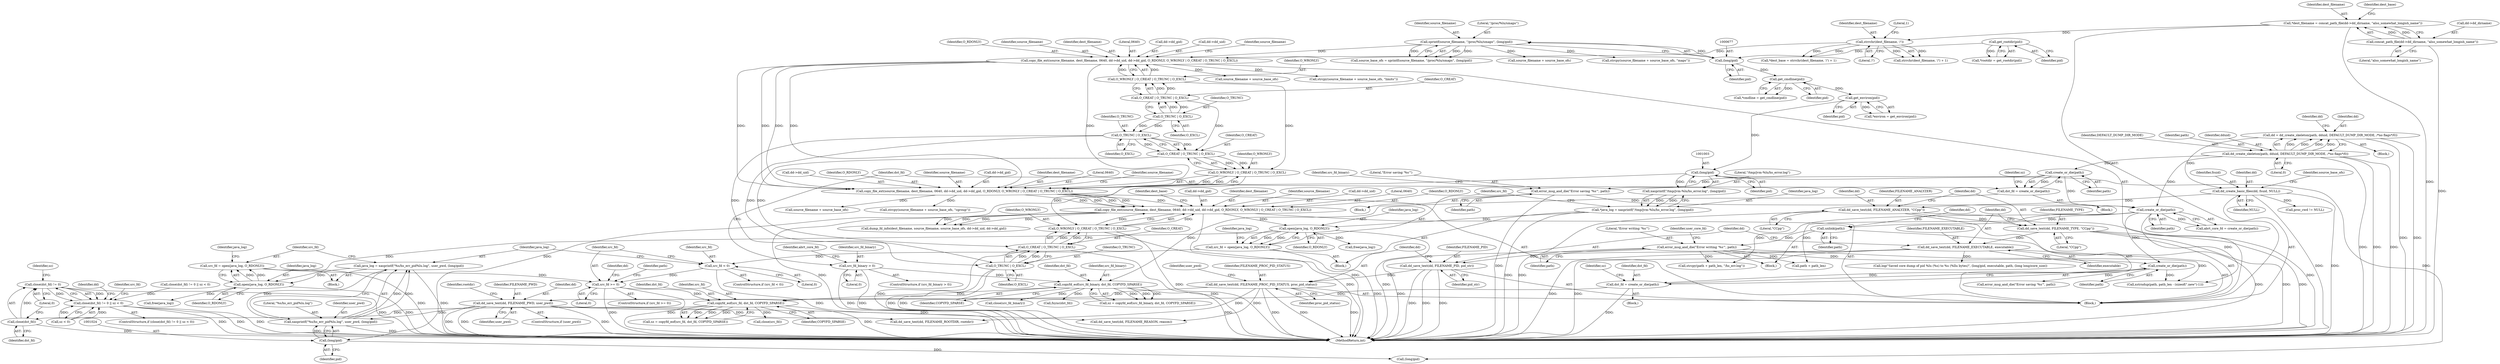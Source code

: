 digraph "0_abrt_8939398b82006ba1fec4ed491339fc075f43fc7c_1@API" {
"1001057" [label="(Call,close(dst_fd) != 0)"];
"1001058" [label="(Call,close(dst_fd))"];
"1001051" [label="(Call,copyfd_eof(src_fd, dst_fd, COPYFD_SPARSE))"];
"1001034" [label="(Call,src_fd >= 0)"];
"1001026" [label="(Call,src_fd = open(java_log, O_RDONLY))"];
"1001028" [label="(Call,open(java_log, O_RDONLY))"];
"1001018" [label="(Call,java_log = xasprintf(\"%s/hs_err_pid%lu.log\", user_pwd, (long)pid))"];
"1001020" [label="(Call,xasprintf(\"%s/hs_err_pid%lu.log\", user_pwd, (long)pid))"];
"1000814" [label="(Call,dd_save_text(dd, FILENAME_PWD, user_pwd))"];
"1000808" [label="(Call,dd_save_text(dd, FILENAME_PROC_PID_STATUS, proc_pid_status))"];
"1000804" [label="(Call,dd_save_text(dd, FILENAME_PID, pid_str))"];
"1000800" [label="(Call,dd_save_text(dd, FILENAME_EXECUTABLE, executable))"];
"1000796" [label="(Call,dd_save_text(dd, FILENAME_TYPE, \"CCpp\"))"];
"1000792" [label="(Call,dd_save_text(dd, FILENAME_ANALYZER, \"CCpp\"))"];
"1000665" [label="(Call,dd_create_basic_files(dd, fsuid, NULL))"];
"1000650" [label="(Call,dd = dd_create_skeleton(path, dduid, DEFAULT_DUMP_DIR_MODE, /*no flags*/0))"];
"1000652" [label="(Call,dd_create_skeleton(path, dduid, DEFAULT_DUMP_DIR_MODE, /*no flags*/0))"];
"1001023" [label="(Call,(long)pid)"];
"1001002" [label="(Call,(long)pid)"];
"1000857" [label="(Call,get_environ(pid))"];
"1000850" [label="(Call,get_cmdline(pid))"];
"1000676" [label="(Call,(long)pid)"];
"1000663" [label="(Call,get_rootdir(pid))"];
"1001008" [label="(Call,open(java_log, O_RDONLY))"];
"1000998" [label="(Call,*java_log = xasprintf(\"/tmp/jvm-%lu/hs_error.log\", (long)pid))"];
"1001000" [label="(Call,xasprintf(\"/tmp/jvm-%lu/hs_error.log\", (long)pid))"];
"1000759" [label="(Call,copy_file_ext(source_filename, dest_filename, 0640, dd->dd_uid, dd->dd_gid, O_RDONLY, O_WRONLY | O_CREAT | O_TRUNC | O_EXCL))"];
"1000733" [label="(Call,copy_file_ext(source_filename, dest_filename, 0640, dd->dd_uid, dd->dd_gid, O_RDONLY, O_WRONLY | O_CREAT | O_TRUNC | O_EXCL))"];
"1000707" [label="(Call,copy_file_ext(source_filename, dest_filename, 0640, dd->dd_uid, dd->dd_gid, O_RDONLY, O_WRONLY | O_CREAT | O_TRUNC | O_EXCL))"];
"1000673" [label="(Call,sprintf(source_filename, \"/proc/%lu/smaps\", (long)pid))"];
"1000695" [label="(Call,strrchr(dest_filename, '/'))"];
"1000684" [label="(Call,*dest_filename = concat_path_file(dd->dd_dirname, \"also_somewhat_longish_name\"))"];
"1000686" [label="(Call,concat_path_file(dd->dd_dirname, \"also_somewhat_longish_name\"))"];
"1000718" [label="(Call,O_WRONLY | O_CREAT | O_TRUNC | O_EXCL)"];
"1000720" [label="(Call,O_CREAT | O_TRUNC | O_EXCL)"];
"1000722" [label="(Call,O_TRUNC | O_EXCL)"];
"1000744" [label="(Call,O_WRONLY | O_CREAT | O_TRUNC | O_EXCL)"];
"1000746" [label="(Call,O_CREAT | O_TRUNC | O_EXCL)"];
"1000748" [label="(Call,O_TRUNC | O_EXCL)"];
"1000770" [label="(Call,O_WRONLY | O_CREAT | O_TRUNC | O_EXCL)"];
"1000772" [label="(Call,O_CREAT | O_TRUNC | O_EXCL)"];
"1000774" [label="(Call,O_TRUNC | O_EXCL)"];
"1001014" [label="(Call,src_fd < 0)"];
"1001006" [label="(Call,src_fd = open(java_log, O_RDONLY))"];
"1001044" [label="(Call,dst_fd = create_or_die(path))"];
"1001046" [label="(Call,create_or_die(path))"];
"1000965" [label="(Call,error_msg_and_die(\"Error writing '%s'\", path))"];
"1000952" [label="(Call,unlink(path))"];
"1000927" [label="(Call,create_or_die(path))"];
"1000919" [label="(Call,error_msg_and_die(\"Error saving '%s'\", path))"];
"1000893" [label="(Call,create_or_die(path))"];
"1000898" [label="(Call,copyfd_eof(src_fd_binary, dst_fd, COPYFD_SPARSE))"];
"1000886" [label="(Call,src_fd_binary > 0)"];
"1000891" [label="(Call,dst_fd = create_or_die(path))"];
"1001056" [label="(Call,close(dst_fd) != 0 || sz < 0)"];
"1000814" [label="(Call,dd_save_text(dd, FILENAME_PWD, user_pwd))"];
"1000714" [label="(Call,dd->dd_gid)"];
"1001060" [label="(Literal,0)"];
"1001059" [label="(Identifier,dst_fd)"];
"1001051" [label="(Call,copyfd_eof(src_fd, dst_fd, COPYFD_SPARSE))"];
"1000920" [label="(Literal,\"Error saving '%s'\")"];
"1001144" [label="(Call,proc_cwd != NULL)"];
"1001055" [label="(ControlStructure,if (close(dst_fd) != 0 || sz < 0))"];
"1000848" [label="(Call,*cmdline = get_cmdline(pid))"];
"1001045" [label="(Identifier,dst_fd)"];
"1000699" [label="(Call,strcpy(source_filename + source_base_ofs, \"maps\"))"];
"1001052" [label="(Identifier,src_fd)"];
"1000900" [label="(Identifier,dst_fd)"];
"1000926" [label="(Identifier,abrt_core_fd)"];
"1001009" [label="(Identifier,java_log)"];
"1001035" [label="(Identifier,src_fd)"];
"1001029" [label="(Identifier,java_log)"];
"1000663" [label="(Call,get_rootdir(pid))"];
"1000766" [label="(Call,dd->dd_gid)"];
"1000793" [label="(Identifier,dd)"];
"1000772" [label="(Call,O_CREAT | O_TRUNC | O_EXCL)"];
"1000800" [label="(Call,dd_save_text(dd, FILENAME_EXECUTABLE, executable))"];
"1000659" [label="(Block,)"];
"1001018" [label="(Call,java_log = xasprintf(\"%s/hs_err_pid%lu.log\", user_pwd, (long)pid))"];
"1000807" [label="(Identifier,pid_str)"];
"1000806" [label="(Identifier,FILENAME_PID)"];
"1000889" [label="(Block,)"];
"1001067" [label="(Call,error_msg_and_die(\"Error saving '%s'\", path))"];
"1000955" [label="(Identifier,dd)"];
"1000799" [label="(Literal,\"CCpp\")"];
"1001038" [label="(Call,strcpy(path + path_len, \"/hs_err.log\"))"];
"1000718" [label="(Call,O_WRONLY | O_CREAT | O_TRUNC | O_EXCL)"];
"1000674" [label="(Identifier,source_filename)"];
"1000666" [label="(Identifier,dd)"];
"1000695" [label="(Call,strrchr(dest_filename, '/'))"];
"1000761" [label="(Identifier,dest_filename)"];
"1000668" [label="(Identifier,NULL)"];
"1000796" [label="(Call,dd_save_text(dd, FILENAME_TYPE, \"CCpp\"))"];
"1000671" [label="(Call,source_base_ofs = sprintf(source_filename, \"/proc/%lu/smaps\", (long)pid))"];
"1000686" [label="(Call,concat_path_file(dd->dd_dirname, \"also_somewhat_longish_name\"))"];
"1000999" [label="(Identifier,java_log)"];
"1000651" [label="(Identifier,dd)"];
"1000711" [label="(Call,dd->dd_uid)"];
"1001006" [label="(Call,src_fd = open(java_log, O_RDONLY))"];
"1001025" [label="(Identifier,pid)"];
"1001002" [label="(Call,(long)pid)"];
"1000727" [label="(Identifier,source_filename)"];
"1000737" [label="(Call,dd->dd_uid)"];
"1000722" [label="(Call,O_TRUNC | O_EXCL)"];
"1000971" [label="(Identifier,user_core_fd)"];
"1000802" [label="(Identifier,FILENAME_EXECUTABLE)"];
"1001020" [label="(Call,xasprintf(\"%s/hs_err_pid%lu.log\", user_pwd, (long)pid))"];
"1001021" [label="(Literal,\"%s/hs_err_pid%lu.log\")"];
"1000675" [label="(Literal,\"/proc/%lu/smaps\")"];
"1000655" [label="(Identifier,DEFAULT_DUMP_DIR_MODE)"];
"1000901" [label="(Identifier,COPYFD_SPARSE)"];
"1000672" [label="(Identifier,source_base_ofs)"];
"1000951" [label="(Block,)"];
"1000813" [label="(Identifier,user_pwd)"];
"1000658" [label="(Identifier,dd)"];
"1000927" [label="(Call,create_or_die(path))"];
"1001046" [label="(Call,create_or_die(path))"];
"1000694" [label="(Call,strrchr(dest_filename, '/') + 1)"];
"1000801" [label="(Identifier,dd)"];
"1000687" [label="(Call,dd->dd_dirname)"];
"1000891" [label="(Call,dst_fd = create_or_die(path))"];
"1000760" [label="(Identifier,source_filename)"];
"1000858" [label="(Identifier,pid)"];
"1000719" [label="(Identifier,O_WRONLY)"];
"1000684" [label="(Call,*dest_filename = concat_path_file(dd->dd_dirname, \"also_somewhat_longish_name\"))"];
"1000899" [label="(Identifier,src_fd_binary)"];
"1000717" [label="(Identifier,O_RDONLY)"];
"1000696" [label="(Identifier,dest_filename)"];
"1001066" [label="(Identifier,dd)"];
"1001007" [label="(Identifier,src_fd)"];
"1001053" [label="(Identifier,dst_fd)"];
"1000656" [label="(Literal,0)"];
"1000773" [label="(Identifier,O_CREAT)"];
"1000743" [label="(Identifier,O_RDONLY)"];
"1000928" [label="(Identifier,path)"];
"1000665" [label="(Call,dd_create_basic_files(dd, fsuid, NULL))"];
"1000953" [label="(Identifier,path)"];
"1000650" [label="(Call,dd = dd_create_skeleton(path, dduid, DEFAULT_DUMP_DIR_MODE, /*no flags*/0))"];
"1000678" [label="(Identifier,pid)"];
"1000700" [label="(Call,source_filename + source_base_ofs)"];
"1000952" [label="(Call,unlink(path))"];
"1001031" [label="(Call,free(java_log))"];
"1001000" [label="(Call,xasprintf(\"/tmp/jvm-%lu/hs_error.log\", (long)pid))"];
"1001028" [label="(Call,open(java_log, O_RDONLY))"];
"1000673" [label="(Call,sprintf(source_filename, \"/proc/%lu/smaps\", (long)pid))"];
"1001037" [label="(Block,)"];
"1000652" [label="(Call,dd_create_skeleton(path, dduid, DEFAULT_DUMP_DIR_MODE, /*no flags*/0))"];
"1001058" [label="(Call,close(dst_fd))"];
"1001023" [label="(Call,(long)pid)"];
"1000810" [label="(Identifier,FILENAME_PROC_PID_STATUS)"];
"1001056" [label="(Call,close(dst_fd) != 0 || sz < 0)"];
"1000746" [label="(Call,O_CREAT | O_TRUNC | O_EXCL)"];
"1001049" [label="(Call,sz = copyfd_eof(src_fd, dst_fd, COPYFD_SPARSE))"];
"1000857" [label="(Call,get_environ(pid))"];
"1000724" [label="(Identifier,O_EXCL)"];
"1001034" [label="(Call,src_fd >= 0)"];
"1001016" [label="(Literal,0)"];
"1001061" [label="(Call,sz < 0)"];
"1001010" [label="(Identifier,O_RDONLY)"];
"1000152" [label="(Block,)"];
"1001011" [label="(Call,free(java_log))"];
"1000811" [label="(Identifier,proc_pid_status)"];
"1000749" [label="(Identifier,O_TRUNC)"];
"1000723" [label="(Identifier,O_TRUNC)"];
"1001013" [label="(ControlStructure,if (src_fd < 0))"];
"1000780" [label="(Call,dump_fd_info(dest_filename, source_filename, source_base_ofs, dd->dd_uid, dd->dd_gid))"];
"1000726" [label="(Call,source_filename + source_base_ofs)"];
"1000851" [label="(Identifier,pid)"];
"1000885" [label="(ControlStructure,if (src_fd_binary > 0))"];
"1000692" [label="(Call,*dest_base = strrchr(dest_filename, '/') + 1)"];
"1000763" [label="(Call,dd->dd_uid)"];
"1000747" [label="(Identifier,O_CREAT)"];
"1000893" [label="(Call,create_or_die(path))"];
"1000921" [label="(Identifier,path)"];
"1000690" [label="(Literal,\"also_somewhat_longish_name\")"];
"1000966" [label="(Literal,\"Error writing '%s'\")"];
"1001044" [label="(Call,dst_fd = create_or_die(path))"];
"1001019" [label="(Identifier,java_log)"];
"1000897" [label="(Identifier,sz)"];
"1000752" [label="(Call,source_filename + source_base_ofs)"];
"1000653" [label="(Identifier,path)"];
"1001070" [label="(Call,close(src_fd))"];
"1000827" [label="(Call,dd_save_text(dd, FILENAME_ROOTDIR, rootdir))"];
"1001036" [label="(Literal,0)"];
"1000841" [label="(Call,dd_save_text(dd, FILENAME_REASON, reason))"];
"1000816" [label="(Identifier,FILENAME_PWD)"];
"1000922" [label="(Call,close(src_fd_binary))"];
"1000721" [label="(Identifier,O_CREAT)"];
"1001073" [label="(Identifier,dd)"];
"1000996" [label="(Block,)"];
"1000919" [label="(Call,error_msg_and_die(\"Error saving '%s'\", path))"];
"1000794" [label="(Identifier,FILENAME_ANALYZER)"];
"1000664" [label="(Identifier,pid)"];
"1000855" [label="(Call,*environ = get_environ(pid))"];
"1000894" [label="(Identifier,path)"];
"1001057" [label="(Call,close(dst_fd) != 0)"];
"1000762" [label="(Literal,0640)"];
"1000744" [label="(Call,O_WRONLY | O_CREAT | O_TRUNC | O_EXCL)"];
"1000815" [label="(Identifier,dd)"];
"1000803" [label="(Identifier,executable)"];
"1000774" [label="(Call,O_TRUNC | O_EXCL)"];
"1000698" [label="(Literal,1)"];
"1000888" [label="(Literal,0)"];
"1001050" [label="(Identifier,sz)"];
"1001022" [label="(Identifier,user_pwd)"];
"1000750" [label="(Identifier,O_EXCL)"];
"1001062" [label="(Identifier,sz)"];
"1000886" [label="(Call,src_fd_binary > 0)"];
"1000998" [label="(Call,*java_log = xasprintf(\"/tmp/jvm-%lu/hs_error.log\", (long)pid))"];
"1001103" [label="(Call,log(\"Saved core dump of pid %lu (%s) to %s (%llu bytes)\", (long)pid, executable, path, (long long)core_size))"];
"1001047" [label="(Identifier,path)"];
"1000776" [label="(Identifier,O_EXCL)"];
"1000661" [label="(Call,*rootdir = get_rootdir(pid))"];
"1000771" [label="(Identifier,O_WRONLY)"];
"1000734" [label="(Identifier,source_filename)"];
"1001001" [label="(Literal,\"/tmp/jvm-%lu/hs_error.log\")"];
"1000751" [label="(Call,strcpy(source_filename + source_base_ofs, \"cgroup\"))"];
"1000925" [label="(Call,abrt_core_fd = create_or_die(path))"];
"1001012" [label="(Identifier,java_log)"];
"1000887" [label="(Identifier,src_fd_binary)"];
"1001105" [label="(Call,(long)pid)"];
"1000769" [label="(Identifier,O_RDONLY)"];
"1001040" [label="(Identifier,path)"];
"1000720" [label="(Call,O_CREAT | O_TRUNC | O_EXCL)"];
"1000923" [label="(Identifier,src_fd_binary)"];
"1000778" [label="(Identifier,dest_base)"];
"1001030" [label="(Identifier,O_RDONLY)"];
"1000654" [label="(Identifier,dduid)"];
"1001032" [label="(Identifier,java_log)"];
"1001017" [label="(Block,)"];
"1000708" [label="(Identifier,source_filename)"];
"1001071" [label="(Identifier,src_fd)"];
"1001033" [label="(ControlStructure,if (src_fd >= 0))"];
"1000850" [label="(Call,get_cmdline(pid))"];
"1000770" [label="(Call,O_WRONLY | O_CREAT | O_TRUNC | O_EXCL)"];
"1000908" [label="(Call,close(dst_fd) != 0 || sz < 0)"];
"1001014" [label="(Call,src_fd < 0)"];
"1000905" [label="(Call,fsync(dst_fd))"];
"1000965" [label="(Call,error_msg_and_die(\"Error writing '%s'\", path))"];
"1001004" [label="(Identifier,pid)"];
"1000676" [label="(Call,(long)pid)"];
"1000740" [label="(Call,dd->dd_gid)"];
"1000896" [label="(Call,sz = copyfd_eof(src_fd_binary, dst_fd, COPYFD_SPARSE))"];
"1000685" [label="(Identifier,dest_filename)"];
"1000697" [label="(Literal,'/')"];
"1000797" [label="(Identifier,dd)"];
"1000812" [label="(ControlStructure,if (user_pwd))"];
"1000804" [label="(Call,dd_save_text(dd, FILENAME_PID, pid_str))"];
"1000725" [label="(Call,strcpy(source_filename + source_base_ofs, \"limits\"))"];
"1000805" [label="(Identifier,dd)"];
"1000775" [label="(Identifier,O_TRUNC)"];
"1000735" [label="(Identifier,dest_filename)"];
"1001008" [label="(Call,open(java_log, O_RDONLY))"];
"1000709" [label="(Identifier,dest_filename)"];
"1001027" [label="(Identifier,src_fd)"];
"1000759" [label="(Call,copy_file_ext(source_filename, dest_filename, 0640, dd->dd_uid, dd->dd_gid, O_RDONLY, O_WRONLY | O_CREAT | O_TRUNC | O_EXCL))"];
"1000819" [label="(Identifier,rootdir)"];
"1000667" [label="(Identifier,fsuid)"];
"1000795" [label="(Literal,\"CCpp\")"];
"1000898" [label="(Call,copyfd_eof(src_fd_binary, dst_fd, COPYFD_SPARSE))"];
"1001015" [label="(Identifier,src_fd)"];
"1000808" [label="(Call,dd_save_text(dd, FILENAME_PROC_PID_STATUS, proc_pid_status))"];
"1000792" [label="(Call,dd_save_text(dd, FILENAME_ANALYZER, \"CCpp\"))"];
"1000733" [label="(Call,copy_file_ext(source_filename, dest_filename, 0640, dd->dd_uid, dd->dd_gid, O_RDONLY, O_WRONLY | O_CREAT | O_TRUNC | O_EXCL))"];
"1000745" [label="(Identifier,O_WRONLY)"];
"1001084" [label="(Call,xstrndup(path, path_len - (sizeof(\".new\")-1)))"];
"1000967" [label="(Identifier,path)"];
"1001039" [label="(Call,path + path_len)"];
"1000892" [label="(Identifier,dst_fd)"];
"1000710" [label="(Literal,0640)"];
"1000707" [label="(Call,copy_file_ext(source_filename, dest_filename, 0640, dd->dd_uid, dd->dd_gid, O_RDONLY, O_WRONLY | O_CREAT | O_TRUNC | O_EXCL))"];
"1000817" [label="(Identifier,user_pwd)"];
"1000736" [label="(Literal,0640)"];
"1000693" [label="(Identifier,dest_base)"];
"1000753" [label="(Identifier,source_filename)"];
"1001054" [label="(Identifier,COPYFD_SPARSE)"];
"1001237" [label="(MethodReturn,int)"];
"1000916" [label="(Block,)"];
"1000748" [label="(Call,O_TRUNC | O_EXCL)"];
"1000809" [label="(Identifier,dd)"];
"1001026" [label="(Call,src_fd = open(java_log, O_RDONLY))"];
"1000798" [label="(Identifier,FILENAME_TYPE)"];
"1001057" -> "1001056"  [label="AST: "];
"1001057" -> "1001060"  [label="CFG: "];
"1001058" -> "1001057"  [label="AST: "];
"1001060" -> "1001057"  [label="AST: "];
"1001062" -> "1001057"  [label="CFG: "];
"1001056" -> "1001057"  [label="CFG: "];
"1001057" -> "1001237"  [label="DDG: "];
"1001057" -> "1001056"  [label="DDG: "];
"1001057" -> "1001056"  [label="DDG: "];
"1001058" -> "1001057"  [label="DDG: "];
"1001058" -> "1001059"  [label="CFG: "];
"1001059" -> "1001058"  [label="AST: "];
"1001060" -> "1001058"  [label="CFG: "];
"1001058" -> "1001237"  [label="DDG: "];
"1001051" -> "1001058"  [label="DDG: "];
"1001051" -> "1001049"  [label="AST: "];
"1001051" -> "1001054"  [label="CFG: "];
"1001052" -> "1001051"  [label="AST: "];
"1001053" -> "1001051"  [label="AST: "];
"1001054" -> "1001051"  [label="AST: "];
"1001049" -> "1001051"  [label="CFG: "];
"1001051" -> "1001237"  [label="DDG: "];
"1001051" -> "1001049"  [label="DDG: "];
"1001051" -> "1001049"  [label="DDG: "];
"1001051" -> "1001049"  [label="DDG: "];
"1001034" -> "1001051"  [label="DDG: "];
"1001044" -> "1001051"  [label="DDG: "];
"1000898" -> "1001051"  [label="DDG: "];
"1001051" -> "1001070"  [label="DDG: "];
"1001034" -> "1001033"  [label="AST: "];
"1001034" -> "1001036"  [label="CFG: "];
"1001035" -> "1001034"  [label="AST: "];
"1001036" -> "1001034"  [label="AST: "];
"1001040" -> "1001034"  [label="CFG: "];
"1001073" -> "1001034"  [label="CFG: "];
"1001034" -> "1001237"  [label="DDG: "];
"1001034" -> "1001237"  [label="DDG: "];
"1001026" -> "1001034"  [label="DDG: "];
"1001014" -> "1001034"  [label="DDG: "];
"1001026" -> "1001017"  [label="AST: "];
"1001026" -> "1001028"  [label="CFG: "];
"1001027" -> "1001026"  [label="AST: "];
"1001028" -> "1001026"  [label="AST: "];
"1001032" -> "1001026"  [label="CFG: "];
"1001026" -> "1001237"  [label="DDG: "];
"1001028" -> "1001026"  [label="DDG: "];
"1001028" -> "1001026"  [label="DDG: "];
"1001028" -> "1001030"  [label="CFG: "];
"1001029" -> "1001028"  [label="AST: "];
"1001030" -> "1001028"  [label="AST: "];
"1001028" -> "1001237"  [label="DDG: "];
"1001018" -> "1001028"  [label="DDG: "];
"1001008" -> "1001028"  [label="DDG: "];
"1001028" -> "1001031"  [label="DDG: "];
"1001018" -> "1001017"  [label="AST: "];
"1001018" -> "1001020"  [label="CFG: "];
"1001019" -> "1001018"  [label="AST: "];
"1001020" -> "1001018"  [label="AST: "];
"1001027" -> "1001018"  [label="CFG: "];
"1001018" -> "1001237"  [label="DDG: "];
"1001020" -> "1001018"  [label="DDG: "];
"1001020" -> "1001018"  [label="DDG: "];
"1001020" -> "1001018"  [label="DDG: "];
"1001020" -> "1001023"  [label="CFG: "];
"1001021" -> "1001020"  [label="AST: "];
"1001022" -> "1001020"  [label="AST: "];
"1001023" -> "1001020"  [label="AST: "];
"1001020" -> "1001237"  [label="DDG: "];
"1000814" -> "1001020"  [label="DDG: "];
"1001023" -> "1001020"  [label="DDG: "];
"1000814" -> "1000812"  [label="AST: "];
"1000814" -> "1000817"  [label="CFG: "];
"1000815" -> "1000814"  [label="AST: "];
"1000816" -> "1000814"  [label="AST: "];
"1000817" -> "1000814"  [label="AST: "];
"1000819" -> "1000814"  [label="CFG: "];
"1000814" -> "1001237"  [label="DDG: "];
"1000814" -> "1001237"  [label="DDG: "];
"1000814" -> "1001237"  [label="DDG: "];
"1000808" -> "1000814"  [label="DDG: "];
"1000814" -> "1000827"  [label="DDG: "];
"1000814" -> "1000841"  [label="DDG: "];
"1000808" -> "1000659"  [label="AST: "];
"1000808" -> "1000811"  [label="CFG: "];
"1000809" -> "1000808"  [label="AST: "];
"1000810" -> "1000808"  [label="AST: "];
"1000811" -> "1000808"  [label="AST: "];
"1000813" -> "1000808"  [label="CFG: "];
"1000808" -> "1001237"  [label="DDG: "];
"1000808" -> "1001237"  [label="DDG: "];
"1000808" -> "1001237"  [label="DDG: "];
"1000804" -> "1000808"  [label="DDG: "];
"1000808" -> "1000827"  [label="DDG: "];
"1000808" -> "1000841"  [label="DDG: "];
"1000804" -> "1000659"  [label="AST: "];
"1000804" -> "1000807"  [label="CFG: "];
"1000805" -> "1000804"  [label="AST: "];
"1000806" -> "1000804"  [label="AST: "];
"1000807" -> "1000804"  [label="AST: "];
"1000809" -> "1000804"  [label="CFG: "];
"1000804" -> "1001237"  [label="DDG: "];
"1000804" -> "1001237"  [label="DDG: "];
"1000804" -> "1001237"  [label="DDG: "];
"1000800" -> "1000804"  [label="DDG: "];
"1000800" -> "1000659"  [label="AST: "];
"1000800" -> "1000803"  [label="CFG: "];
"1000801" -> "1000800"  [label="AST: "];
"1000802" -> "1000800"  [label="AST: "];
"1000803" -> "1000800"  [label="AST: "];
"1000805" -> "1000800"  [label="CFG: "];
"1000800" -> "1001237"  [label="DDG: "];
"1000800" -> "1001237"  [label="DDG: "];
"1000796" -> "1000800"  [label="DDG: "];
"1000800" -> "1001103"  [label="DDG: "];
"1000796" -> "1000659"  [label="AST: "];
"1000796" -> "1000799"  [label="CFG: "];
"1000797" -> "1000796"  [label="AST: "];
"1000798" -> "1000796"  [label="AST: "];
"1000799" -> "1000796"  [label="AST: "];
"1000801" -> "1000796"  [label="CFG: "];
"1000796" -> "1001237"  [label="DDG: "];
"1000796" -> "1001237"  [label="DDG: "];
"1000792" -> "1000796"  [label="DDG: "];
"1000792" -> "1000659"  [label="AST: "];
"1000792" -> "1000795"  [label="CFG: "];
"1000793" -> "1000792"  [label="AST: "];
"1000794" -> "1000792"  [label="AST: "];
"1000795" -> "1000792"  [label="AST: "];
"1000797" -> "1000792"  [label="CFG: "];
"1000792" -> "1001237"  [label="DDG: "];
"1000792" -> "1001237"  [label="DDG: "];
"1000665" -> "1000792"  [label="DDG: "];
"1000665" -> "1000659"  [label="AST: "];
"1000665" -> "1000668"  [label="CFG: "];
"1000666" -> "1000665"  [label="AST: "];
"1000667" -> "1000665"  [label="AST: "];
"1000668" -> "1000665"  [label="AST: "];
"1000672" -> "1000665"  [label="CFG: "];
"1000665" -> "1001237"  [label="DDG: "];
"1000665" -> "1001237"  [label="DDG: "];
"1000650" -> "1000665"  [label="DDG: "];
"1000665" -> "1001144"  [label="DDG: "];
"1000650" -> "1000152"  [label="AST: "];
"1000650" -> "1000652"  [label="CFG: "];
"1000651" -> "1000650"  [label="AST: "];
"1000652" -> "1000650"  [label="AST: "];
"1000658" -> "1000650"  [label="CFG: "];
"1000650" -> "1001237"  [label="DDG: "];
"1000650" -> "1001237"  [label="DDG: "];
"1000652" -> "1000650"  [label="DDG: "];
"1000652" -> "1000650"  [label="DDG: "];
"1000652" -> "1000650"  [label="DDG: "];
"1000652" -> "1000650"  [label="DDG: "];
"1000652" -> "1000656"  [label="CFG: "];
"1000653" -> "1000652"  [label="AST: "];
"1000654" -> "1000652"  [label="AST: "];
"1000655" -> "1000652"  [label="AST: "];
"1000656" -> "1000652"  [label="AST: "];
"1000652" -> "1001237"  [label="DDG: "];
"1000652" -> "1001237"  [label="DDG: "];
"1000652" -> "1001237"  [label="DDG: "];
"1000652" -> "1000893"  [label="DDG: "];
"1000652" -> "1000927"  [label="DDG: "];
"1001023" -> "1001025"  [label="CFG: "];
"1001024" -> "1001023"  [label="AST: "];
"1001025" -> "1001023"  [label="AST: "];
"1001002" -> "1001023"  [label="DDG: "];
"1001023" -> "1001105"  [label="DDG: "];
"1001002" -> "1001000"  [label="AST: "];
"1001002" -> "1001004"  [label="CFG: "];
"1001003" -> "1001002"  [label="AST: "];
"1001004" -> "1001002"  [label="AST: "];
"1001000" -> "1001002"  [label="CFG: "];
"1001002" -> "1001000"  [label="DDG: "];
"1000857" -> "1001002"  [label="DDG: "];
"1001002" -> "1001105"  [label="DDG: "];
"1000857" -> "1000855"  [label="AST: "];
"1000857" -> "1000858"  [label="CFG: "];
"1000858" -> "1000857"  [label="AST: "];
"1000855" -> "1000857"  [label="CFG: "];
"1000857" -> "1000855"  [label="DDG: "];
"1000850" -> "1000857"  [label="DDG: "];
"1000850" -> "1000848"  [label="AST: "];
"1000850" -> "1000851"  [label="CFG: "];
"1000851" -> "1000850"  [label="AST: "];
"1000848" -> "1000850"  [label="CFG: "];
"1000850" -> "1000848"  [label="DDG: "];
"1000676" -> "1000850"  [label="DDG: "];
"1000676" -> "1000673"  [label="AST: "];
"1000676" -> "1000678"  [label="CFG: "];
"1000677" -> "1000676"  [label="AST: "];
"1000678" -> "1000676"  [label="AST: "];
"1000673" -> "1000676"  [label="CFG: "];
"1000676" -> "1000673"  [label="DDG: "];
"1000663" -> "1000676"  [label="DDG: "];
"1000663" -> "1000661"  [label="AST: "];
"1000663" -> "1000664"  [label="CFG: "];
"1000664" -> "1000663"  [label="AST: "];
"1000661" -> "1000663"  [label="CFG: "];
"1000663" -> "1000661"  [label="DDG: "];
"1001008" -> "1001006"  [label="AST: "];
"1001008" -> "1001010"  [label="CFG: "];
"1001009" -> "1001008"  [label="AST: "];
"1001010" -> "1001008"  [label="AST: "];
"1001006" -> "1001008"  [label="CFG: "];
"1001008" -> "1001237"  [label="DDG: "];
"1001008" -> "1001006"  [label="DDG: "];
"1001008" -> "1001006"  [label="DDG: "];
"1000998" -> "1001008"  [label="DDG: "];
"1000759" -> "1001008"  [label="DDG: "];
"1001008" -> "1001011"  [label="DDG: "];
"1000998" -> "1000996"  [label="AST: "];
"1000998" -> "1001000"  [label="CFG: "];
"1000999" -> "1000998"  [label="AST: "];
"1001000" -> "1000998"  [label="AST: "];
"1001007" -> "1000998"  [label="CFG: "];
"1000998" -> "1001237"  [label="DDG: "];
"1001000" -> "1000998"  [label="DDG: "];
"1001000" -> "1000998"  [label="DDG: "];
"1001001" -> "1001000"  [label="AST: "];
"1000759" -> "1000659"  [label="AST: "];
"1000759" -> "1000770"  [label="CFG: "];
"1000760" -> "1000759"  [label="AST: "];
"1000761" -> "1000759"  [label="AST: "];
"1000762" -> "1000759"  [label="AST: "];
"1000763" -> "1000759"  [label="AST: "];
"1000766" -> "1000759"  [label="AST: "];
"1000769" -> "1000759"  [label="AST: "];
"1000770" -> "1000759"  [label="AST: "];
"1000778" -> "1000759"  [label="CFG: "];
"1000759" -> "1001237"  [label="DDG: "];
"1000759" -> "1001237"  [label="DDG: "];
"1000733" -> "1000759"  [label="DDG: "];
"1000733" -> "1000759"  [label="DDG: "];
"1000733" -> "1000759"  [label="DDG: "];
"1000733" -> "1000759"  [label="DDG: "];
"1000733" -> "1000759"  [label="DDG: "];
"1000770" -> "1000759"  [label="DDG: "];
"1000770" -> "1000759"  [label="DDG: "];
"1000759" -> "1000780"  [label="DDG: "];
"1000759" -> "1000780"  [label="DDG: "];
"1000759" -> "1000780"  [label="DDG: "];
"1000759" -> "1000780"  [label="DDG: "];
"1000733" -> "1000659"  [label="AST: "];
"1000733" -> "1000744"  [label="CFG: "];
"1000734" -> "1000733"  [label="AST: "];
"1000735" -> "1000733"  [label="AST: "];
"1000736" -> "1000733"  [label="AST: "];
"1000737" -> "1000733"  [label="AST: "];
"1000740" -> "1000733"  [label="AST: "];
"1000743" -> "1000733"  [label="AST: "];
"1000744" -> "1000733"  [label="AST: "];
"1000753" -> "1000733"  [label="CFG: "];
"1000707" -> "1000733"  [label="DDG: "];
"1000707" -> "1000733"  [label="DDG: "];
"1000707" -> "1000733"  [label="DDG: "];
"1000707" -> "1000733"  [label="DDG: "];
"1000707" -> "1000733"  [label="DDG: "];
"1000744" -> "1000733"  [label="DDG: "];
"1000744" -> "1000733"  [label="DDG: "];
"1000733" -> "1000751"  [label="DDG: "];
"1000733" -> "1000752"  [label="DDG: "];
"1000707" -> "1000659"  [label="AST: "];
"1000707" -> "1000718"  [label="CFG: "];
"1000708" -> "1000707"  [label="AST: "];
"1000709" -> "1000707"  [label="AST: "];
"1000710" -> "1000707"  [label="AST: "];
"1000711" -> "1000707"  [label="AST: "];
"1000714" -> "1000707"  [label="AST: "];
"1000717" -> "1000707"  [label="AST: "];
"1000718" -> "1000707"  [label="AST: "];
"1000727" -> "1000707"  [label="CFG: "];
"1000673" -> "1000707"  [label="DDG: "];
"1000695" -> "1000707"  [label="DDG: "];
"1000718" -> "1000707"  [label="DDG: "];
"1000718" -> "1000707"  [label="DDG: "];
"1000707" -> "1000725"  [label="DDG: "];
"1000707" -> "1000726"  [label="DDG: "];
"1000673" -> "1000671"  [label="AST: "];
"1000674" -> "1000673"  [label="AST: "];
"1000675" -> "1000673"  [label="AST: "];
"1000671" -> "1000673"  [label="CFG: "];
"1000673" -> "1000671"  [label="DDG: "];
"1000673" -> "1000671"  [label="DDG: "];
"1000673" -> "1000671"  [label="DDG: "];
"1000673" -> "1000699"  [label="DDG: "];
"1000673" -> "1000700"  [label="DDG: "];
"1000695" -> "1000694"  [label="AST: "];
"1000695" -> "1000697"  [label="CFG: "];
"1000696" -> "1000695"  [label="AST: "];
"1000697" -> "1000695"  [label="AST: "];
"1000698" -> "1000695"  [label="CFG: "];
"1000695" -> "1000692"  [label="DDG: "];
"1000695" -> "1000692"  [label="DDG: "];
"1000695" -> "1000694"  [label="DDG: "];
"1000695" -> "1000694"  [label="DDG: "];
"1000684" -> "1000695"  [label="DDG: "];
"1000684" -> "1000659"  [label="AST: "];
"1000684" -> "1000686"  [label="CFG: "];
"1000685" -> "1000684"  [label="AST: "];
"1000686" -> "1000684"  [label="AST: "];
"1000693" -> "1000684"  [label="CFG: "];
"1000684" -> "1001237"  [label="DDG: "];
"1000686" -> "1000684"  [label="DDG: "];
"1000686" -> "1000684"  [label="DDG: "];
"1000686" -> "1000690"  [label="CFG: "];
"1000687" -> "1000686"  [label="AST: "];
"1000690" -> "1000686"  [label="AST: "];
"1000686" -> "1001237"  [label="DDG: "];
"1000718" -> "1000720"  [label="CFG: "];
"1000719" -> "1000718"  [label="AST: "];
"1000720" -> "1000718"  [label="AST: "];
"1000720" -> "1000718"  [label="DDG: "];
"1000720" -> "1000718"  [label="DDG: "];
"1000718" -> "1000744"  [label="DDG: "];
"1000720" -> "1000722"  [label="CFG: "];
"1000721" -> "1000720"  [label="AST: "];
"1000722" -> "1000720"  [label="AST: "];
"1000722" -> "1000720"  [label="DDG: "];
"1000722" -> "1000720"  [label="DDG: "];
"1000720" -> "1000746"  [label="DDG: "];
"1000722" -> "1000724"  [label="CFG: "];
"1000723" -> "1000722"  [label="AST: "];
"1000724" -> "1000722"  [label="AST: "];
"1000722" -> "1000748"  [label="DDG: "];
"1000722" -> "1000748"  [label="DDG: "];
"1000744" -> "1000746"  [label="CFG: "];
"1000745" -> "1000744"  [label="AST: "];
"1000746" -> "1000744"  [label="AST: "];
"1000746" -> "1000744"  [label="DDG: "];
"1000746" -> "1000744"  [label="DDG: "];
"1000744" -> "1000770"  [label="DDG: "];
"1000746" -> "1000748"  [label="CFG: "];
"1000747" -> "1000746"  [label="AST: "];
"1000748" -> "1000746"  [label="AST: "];
"1000748" -> "1000746"  [label="DDG: "];
"1000748" -> "1000746"  [label="DDG: "];
"1000746" -> "1000772"  [label="DDG: "];
"1000748" -> "1000750"  [label="CFG: "];
"1000749" -> "1000748"  [label="AST: "];
"1000750" -> "1000748"  [label="AST: "];
"1000748" -> "1000774"  [label="DDG: "];
"1000748" -> "1000774"  [label="DDG: "];
"1000770" -> "1000772"  [label="CFG: "];
"1000771" -> "1000770"  [label="AST: "];
"1000772" -> "1000770"  [label="AST: "];
"1000770" -> "1001237"  [label="DDG: "];
"1000770" -> "1001237"  [label="DDG: "];
"1000772" -> "1000770"  [label="DDG: "];
"1000772" -> "1000770"  [label="DDG: "];
"1000772" -> "1000774"  [label="CFG: "];
"1000773" -> "1000772"  [label="AST: "];
"1000774" -> "1000772"  [label="AST: "];
"1000772" -> "1001237"  [label="DDG: "];
"1000772" -> "1001237"  [label="DDG: "];
"1000774" -> "1000772"  [label="DDG: "];
"1000774" -> "1000772"  [label="DDG: "];
"1000774" -> "1000776"  [label="CFG: "];
"1000775" -> "1000774"  [label="AST: "];
"1000776" -> "1000774"  [label="AST: "];
"1000774" -> "1001237"  [label="DDG: "];
"1000774" -> "1001237"  [label="DDG: "];
"1001014" -> "1001013"  [label="AST: "];
"1001014" -> "1001016"  [label="CFG: "];
"1001015" -> "1001014"  [label="AST: "];
"1001016" -> "1001014"  [label="AST: "];
"1001019" -> "1001014"  [label="CFG: "];
"1001035" -> "1001014"  [label="CFG: "];
"1001014" -> "1001237"  [label="DDG: "];
"1001006" -> "1001014"  [label="DDG: "];
"1001006" -> "1000996"  [label="AST: "];
"1001007" -> "1001006"  [label="AST: "];
"1001012" -> "1001006"  [label="CFG: "];
"1001006" -> "1001237"  [label="DDG: "];
"1001044" -> "1001037"  [label="AST: "];
"1001044" -> "1001046"  [label="CFG: "];
"1001045" -> "1001044"  [label="AST: "];
"1001046" -> "1001044"  [label="AST: "];
"1001050" -> "1001044"  [label="CFG: "];
"1001044" -> "1001237"  [label="DDG: "];
"1001046" -> "1001044"  [label="DDG: "];
"1001046" -> "1001047"  [label="CFG: "];
"1001047" -> "1001046"  [label="AST: "];
"1000965" -> "1001046"  [label="DDG: "];
"1000927" -> "1001046"  [label="DDG: "];
"1001046" -> "1001067"  [label="DDG: "];
"1001046" -> "1001084"  [label="DDG: "];
"1000965" -> "1000951"  [label="AST: "];
"1000965" -> "1000967"  [label="CFG: "];
"1000966" -> "1000965"  [label="AST: "];
"1000967" -> "1000965"  [label="AST: "];
"1000971" -> "1000965"  [label="CFG: "];
"1000965" -> "1001237"  [label="DDG: "];
"1000952" -> "1000965"  [label="DDG: "];
"1000965" -> "1001038"  [label="DDG: "];
"1000965" -> "1001039"  [label="DDG: "];
"1000965" -> "1001084"  [label="DDG: "];
"1000952" -> "1000951"  [label="AST: "];
"1000952" -> "1000953"  [label="CFG: "];
"1000953" -> "1000952"  [label="AST: "];
"1000955" -> "1000952"  [label="CFG: "];
"1000952" -> "1001237"  [label="DDG: "];
"1000927" -> "1000952"  [label="DDG: "];
"1000927" -> "1000925"  [label="AST: "];
"1000927" -> "1000928"  [label="CFG: "];
"1000928" -> "1000927"  [label="AST: "];
"1000925" -> "1000927"  [label="CFG: "];
"1000927" -> "1000925"  [label="DDG: "];
"1000919" -> "1000927"  [label="DDG: "];
"1000893" -> "1000927"  [label="DDG: "];
"1000927" -> "1001038"  [label="DDG: "];
"1000927" -> "1001039"  [label="DDG: "];
"1000927" -> "1001084"  [label="DDG: "];
"1000919" -> "1000916"  [label="AST: "];
"1000919" -> "1000921"  [label="CFG: "];
"1000920" -> "1000919"  [label="AST: "];
"1000921" -> "1000919"  [label="AST: "];
"1000923" -> "1000919"  [label="CFG: "];
"1000919" -> "1001237"  [label="DDG: "];
"1000893" -> "1000919"  [label="DDG: "];
"1000893" -> "1000891"  [label="AST: "];
"1000893" -> "1000894"  [label="CFG: "];
"1000894" -> "1000893"  [label="AST: "];
"1000891" -> "1000893"  [label="CFG: "];
"1000893" -> "1000891"  [label="DDG: "];
"1000898" -> "1000896"  [label="AST: "];
"1000898" -> "1000901"  [label="CFG: "];
"1000899" -> "1000898"  [label="AST: "];
"1000900" -> "1000898"  [label="AST: "];
"1000901" -> "1000898"  [label="AST: "];
"1000896" -> "1000898"  [label="CFG: "];
"1000898" -> "1001237"  [label="DDG: "];
"1000898" -> "1000896"  [label="DDG: "];
"1000898" -> "1000896"  [label="DDG: "];
"1000898" -> "1000896"  [label="DDG: "];
"1000886" -> "1000898"  [label="DDG: "];
"1000891" -> "1000898"  [label="DDG: "];
"1000898" -> "1000905"  [label="DDG: "];
"1000898" -> "1000922"  [label="DDG: "];
"1000886" -> "1000885"  [label="AST: "];
"1000886" -> "1000888"  [label="CFG: "];
"1000887" -> "1000886"  [label="AST: "];
"1000888" -> "1000886"  [label="AST: "];
"1000892" -> "1000886"  [label="CFG: "];
"1000926" -> "1000886"  [label="CFG: "];
"1000886" -> "1001237"  [label="DDG: "];
"1000886" -> "1001237"  [label="DDG: "];
"1000891" -> "1000889"  [label="AST: "];
"1000892" -> "1000891"  [label="AST: "];
"1000897" -> "1000891"  [label="CFG: "];
"1001056" -> "1001055"  [label="AST: "];
"1001056" -> "1001061"  [label="CFG: "];
"1001061" -> "1001056"  [label="AST: "];
"1001066" -> "1001056"  [label="CFG: "];
"1001071" -> "1001056"  [label="CFG: "];
"1001056" -> "1001237"  [label="DDG: "];
"1001056" -> "1001237"  [label="DDG: "];
"1001056" -> "1001237"  [label="DDG: "];
"1001061" -> "1001056"  [label="DDG: "];
"1001061" -> "1001056"  [label="DDG: "];
"1000908" -> "1001056"  [label="DDG: "];
}
